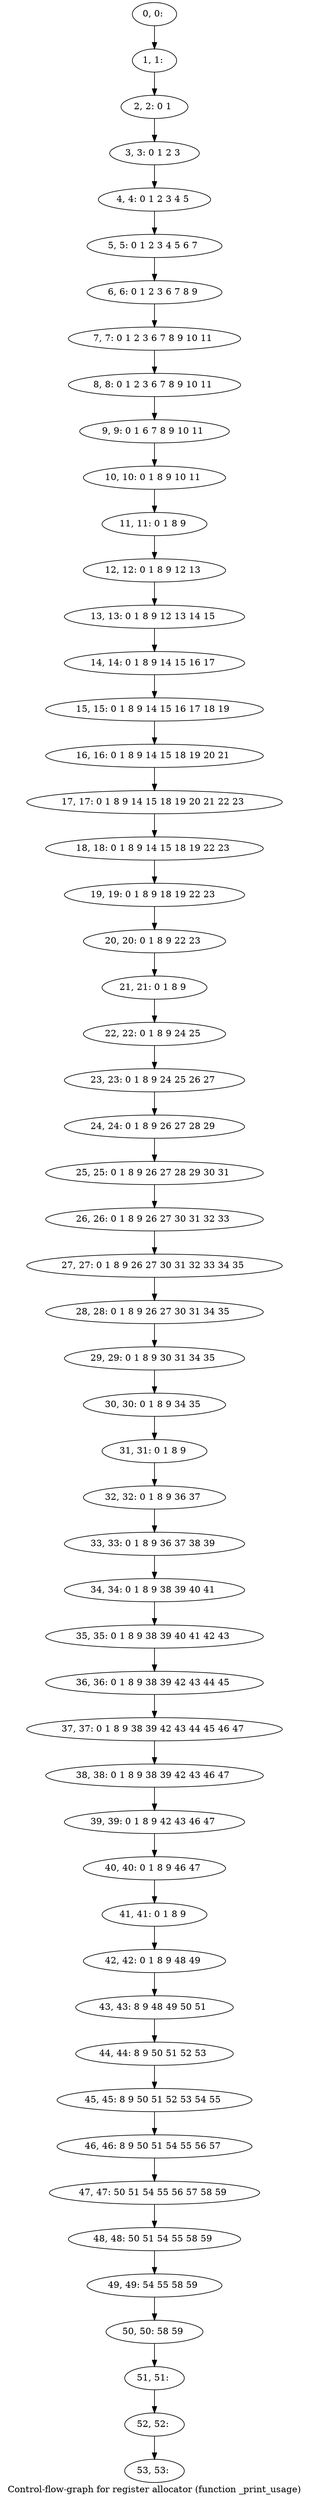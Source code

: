 digraph G {
graph [label="Control-flow-graph for register allocator (function _print_usage)"]
0[label="0, 0: "];
1[label="1, 1: "];
2[label="2, 2: 0 1 "];
3[label="3, 3: 0 1 2 3 "];
4[label="4, 4: 0 1 2 3 4 5 "];
5[label="5, 5: 0 1 2 3 4 5 6 7 "];
6[label="6, 6: 0 1 2 3 6 7 8 9 "];
7[label="7, 7: 0 1 2 3 6 7 8 9 10 11 "];
8[label="8, 8: 0 1 2 3 6 7 8 9 10 11 "];
9[label="9, 9: 0 1 6 7 8 9 10 11 "];
10[label="10, 10: 0 1 8 9 10 11 "];
11[label="11, 11: 0 1 8 9 "];
12[label="12, 12: 0 1 8 9 12 13 "];
13[label="13, 13: 0 1 8 9 12 13 14 15 "];
14[label="14, 14: 0 1 8 9 14 15 16 17 "];
15[label="15, 15: 0 1 8 9 14 15 16 17 18 19 "];
16[label="16, 16: 0 1 8 9 14 15 18 19 20 21 "];
17[label="17, 17: 0 1 8 9 14 15 18 19 20 21 22 23 "];
18[label="18, 18: 0 1 8 9 14 15 18 19 22 23 "];
19[label="19, 19: 0 1 8 9 18 19 22 23 "];
20[label="20, 20: 0 1 8 9 22 23 "];
21[label="21, 21: 0 1 8 9 "];
22[label="22, 22: 0 1 8 9 24 25 "];
23[label="23, 23: 0 1 8 9 24 25 26 27 "];
24[label="24, 24: 0 1 8 9 26 27 28 29 "];
25[label="25, 25: 0 1 8 9 26 27 28 29 30 31 "];
26[label="26, 26: 0 1 8 9 26 27 30 31 32 33 "];
27[label="27, 27: 0 1 8 9 26 27 30 31 32 33 34 35 "];
28[label="28, 28: 0 1 8 9 26 27 30 31 34 35 "];
29[label="29, 29: 0 1 8 9 30 31 34 35 "];
30[label="30, 30: 0 1 8 9 34 35 "];
31[label="31, 31: 0 1 8 9 "];
32[label="32, 32: 0 1 8 9 36 37 "];
33[label="33, 33: 0 1 8 9 36 37 38 39 "];
34[label="34, 34: 0 1 8 9 38 39 40 41 "];
35[label="35, 35: 0 1 8 9 38 39 40 41 42 43 "];
36[label="36, 36: 0 1 8 9 38 39 42 43 44 45 "];
37[label="37, 37: 0 1 8 9 38 39 42 43 44 45 46 47 "];
38[label="38, 38: 0 1 8 9 38 39 42 43 46 47 "];
39[label="39, 39: 0 1 8 9 42 43 46 47 "];
40[label="40, 40: 0 1 8 9 46 47 "];
41[label="41, 41: 0 1 8 9 "];
42[label="42, 42: 0 1 8 9 48 49 "];
43[label="43, 43: 8 9 48 49 50 51 "];
44[label="44, 44: 8 9 50 51 52 53 "];
45[label="45, 45: 8 9 50 51 52 53 54 55 "];
46[label="46, 46: 8 9 50 51 54 55 56 57 "];
47[label="47, 47: 50 51 54 55 56 57 58 59 "];
48[label="48, 48: 50 51 54 55 58 59 "];
49[label="49, 49: 54 55 58 59 "];
50[label="50, 50: 58 59 "];
51[label="51, 51: "];
52[label="52, 52: "];
53[label="53, 53: "];
0->1 ;
1->2 ;
2->3 ;
3->4 ;
4->5 ;
5->6 ;
6->7 ;
7->8 ;
8->9 ;
9->10 ;
10->11 ;
11->12 ;
12->13 ;
13->14 ;
14->15 ;
15->16 ;
16->17 ;
17->18 ;
18->19 ;
19->20 ;
20->21 ;
21->22 ;
22->23 ;
23->24 ;
24->25 ;
25->26 ;
26->27 ;
27->28 ;
28->29 ;
29->30 ;
30->31 ;
31->32 ;
32->33 ;
33->34 ;
34->35 ;
35->36 ;
36->37 ;
37->38 ;
38->39 ;
39->40 ;
40->41 ;
41->42 ;
42->43 ;
43->44 ;
44->45 ;
45->46 ;
46->47 ;
47->48 ;
48->49 ;
49->50 ;
50->51 ;
51->52 ;
52->53 ;
}
